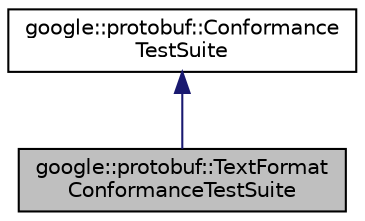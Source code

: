 digraph "google::protobuf::TextFormatConformanceTestSuite"
{
 // LATEX_PDF_SIZE
  edge [fontname="Helvetica",fontsize="10",labelfontname="Helvetica",labelfontsize="10"];
  node [fontname="Helvetica",fontsize="10",shape=record];
  Node1 [label="google::protobuf::TextFormat\lConformanceTestSuite",height=0.2,width=0.4,color="black", fillcolor="grey75", style="filled", fontcolor="black",tooltip=" "];
  Node2 -> Node1 [dir="back",color="midnightblue",fontsize="10",style="solid",fontname="Helvetica"];
  Node2 [label="google::protobuf::Conformance\lTestSuite",height=0.2,width=0.4,color="black", fillcolor="white", style="filled",URL="$classgoogle_1_1protobuf_1_1ConformanceTestSuite.html",tooltip=" "];
}
